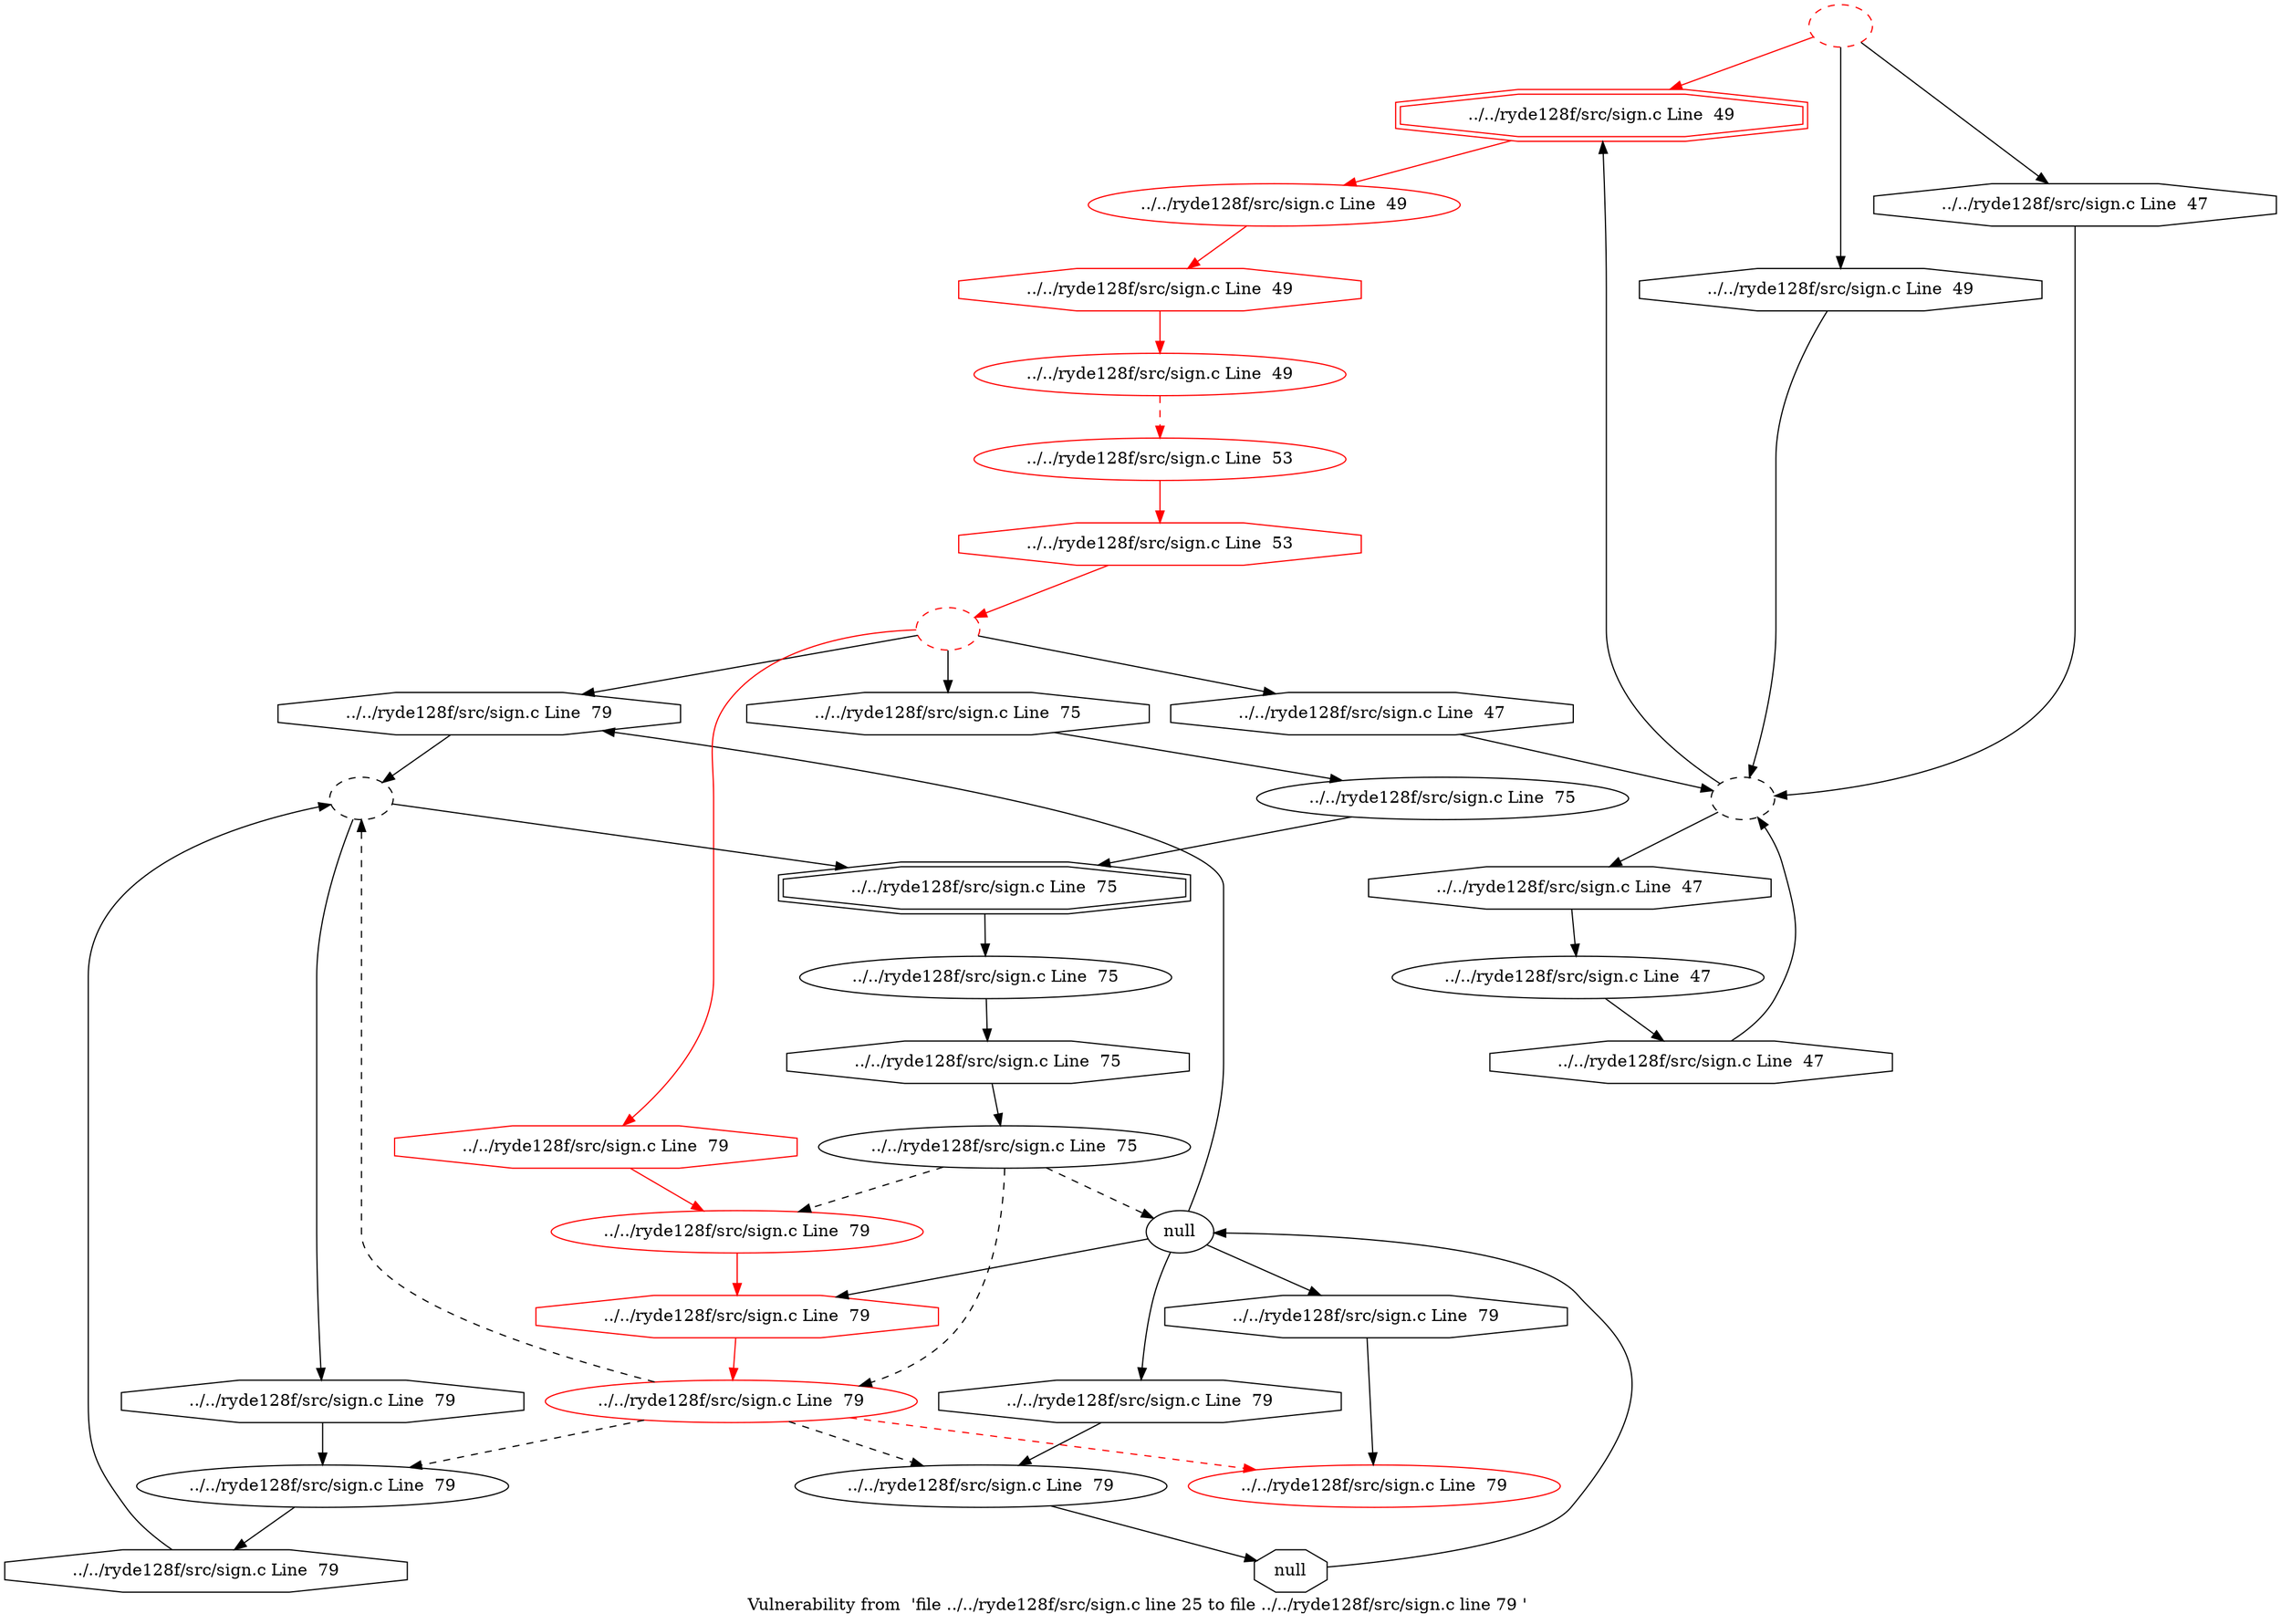 digraph "Vulnerability from 'file ../../ryde128f/src/sign.c line 25 to file ../../ryde128f/src/sign.c line 79 '  "{
label="Vulnerability from  'file ../../ryde128f/src/sign.c line 25 to file ../../ryde128f/src/sign.c line 79 ' ";
node_242[shape=doubleoctagon,style=solid,label="../../ryde128f/src/sign.c Line  49", color=red]
node_241[shape=ellipse,style=solid,label="../../ryde128f/src/sign.c Line  49", color=red]
"node_242"->"node_241" [color=red]
node_238[shape=octagon,style=solid,label="../../ryde128f/src/sign.c Line  47"]
node_233[shape=ellipse,style=dashed,label=""]
"node_238"->"node_233"
node_237[shape=octagon,style=solid,label="../../ryde128f/src/sign.c Line  47"]
node_236[shape=ellipse,style=solid,label="../../ryde128f/src/sign.c Line  47"]
"node_237"->"node_236"
node_239[shape=octagon,style=solid,label="../../ryde128f/src/sign.c Line  47"]
"node_236"->"node_239"
node_250[shape=ellipse,style=solid,label="../../ryde128f/src/sign.c Line  75"]
node_253[shape=octagon,style=solid,label="../../ryde128f/src/sign.c Line  75"]
"node_250"->"node_253"
node_251[shape=doubleoctagon,style=solid,label="../../ryde128f/src/sign.c Line  75"]
"node_251"->"node_250"
node_252[shape=ellipse,style=solid,label="../../ryde128f/src/sign.c Line  75"]
node_254[shape=ellipse,style=solid,label="null"]
"node_252"->"node_254" [style=dashed]
node_258[shape=ellipse,style=solid,label="../../ryde128f/src/sign.c Line  79", color=red]
"node_252"->"node_258" [style=dashed]
node_260[shape=ellipse,style=solid,label="../../ryde128f/src/sign.c Line  79", color=red]
"node_252"->"node_260" [style=dashed]
"node_253"->"node_252"
node_257[shape=octagon,style=solid,label="../../ryde128f/src/sign.c Line  79"]
"node_254"->"node_257"
node_261[shape=octagon,style=solid,label="../../ryde128f/src/sign.c Line  79", color=red]
"node_254"->"node_261"
node_263[shape=octagon,style=solid,label="../../ryde128f/src/sign.c Line  79"]
"node_254"->"node_263"
node_266[shape=octagon,style=solid,label="../../ryde128f/src/sign.c Line  79"]
"node_254"->"node_266"
node_244[shape=octagon,style=solid,label="../../ryde128f/src/sign.c Line  49", color=red]
"node_241"->"node_244" [color=red]
node_235[shape=ellipse,style=dashed,label="", color=red]
node_234[shape=octagon,style=solid,label="../../ryde128f/src/sign.c Line  47"]
"node_235"->"node_234"
node_249[shape=octagon,style=solid,label="../../ryde128f/src/sign.c Line  75"]
"node_235"->"node_249"
node_259[shape=octagon,style=solid,label="../../ryde128f/src/sign.c Line  79", color=red]
"node_235"->"node_259" [color=red]
"node_235"->"node_266"
"node_234"->"node_233"
"node_233"->"node_242"
"node_233"->"node_237"
node_232[shape=ellipse,style=dashed,label="", color=red]
"node_232"->"node_242" [color=red]
"node_232"->"node_238"
node_240[shape=octagon,style=solid,label="../../ryde128f/src/sign.c Line  49"]
"node_232"->"node_240"
node_255[shape=octagon,style=solid,label="null"]
"node_255"->"node_254"
node_256[shape=ellipse,style=solid,label="../../ryde128f/src/sign.c Line  79"]
"node_256"->"node_255"
"node_257"->"node_256"
"node_239"->"node_233"
node_267[shape=octagon,style=solid,label="../../ryde128f/src/sign.c Line  79"]
node_247[shape=ellipse,style=dashed,label=""]
"node_267"->"node_247"
node_245[shape=ellipse,style=solid,label="../../ryde128f/src/sign.c Line  53", color=red]
node_246[shape=octagon,style=solid,label="../../ryde128f/src/sign.c Line  53", color=red]
"node_245"->"node_246" [color=red]
node_243[shape=ellipse,style=solid,label="../../ryde128f/src/sign.c Line  49", color=red]
"node_243"->"node_245" [color=red, style=dashed]
"node_246"->"node_235" [color=red]
"node_247"->"node_251"
node_265[shape=octagon,style=solid,label="../../ryde128f/src/sign.c Line  79"]
"node_247"->"node_265"
"node_240"->"node_233"
node_248[shape=ellipse,style=solid,label="../../ryde128f/src/sign.c Line  75"]
"node_248"->"node_251"
"node_249"->"node_248"
"node_258"->"node_261" [color=red]
"node_259"->"node_258" [color=red]
"node_260"->"node_256" [style=dashed]
"node_260"->"node_247" [style=dashed]
node_262[shape=ellipse,style=solid,label="../../ryde128f/src/sign.c Line  79", color=red]
"node_260"->"node_262" [color=red, style=dashed]
node_264[shape=ellipse,style=solid,label="../../ryde128f/src/sign.c Line  79"]
"node_260"->"node_264" [style=dashed]
"node_244"->"node_243" [color=red]
"node_261"->"node_260" [color=red]
"node_263"->"node_262"
"node_264"->"node_267"
"node_265"->"node_264"
"node_266"->"node_247"
}

